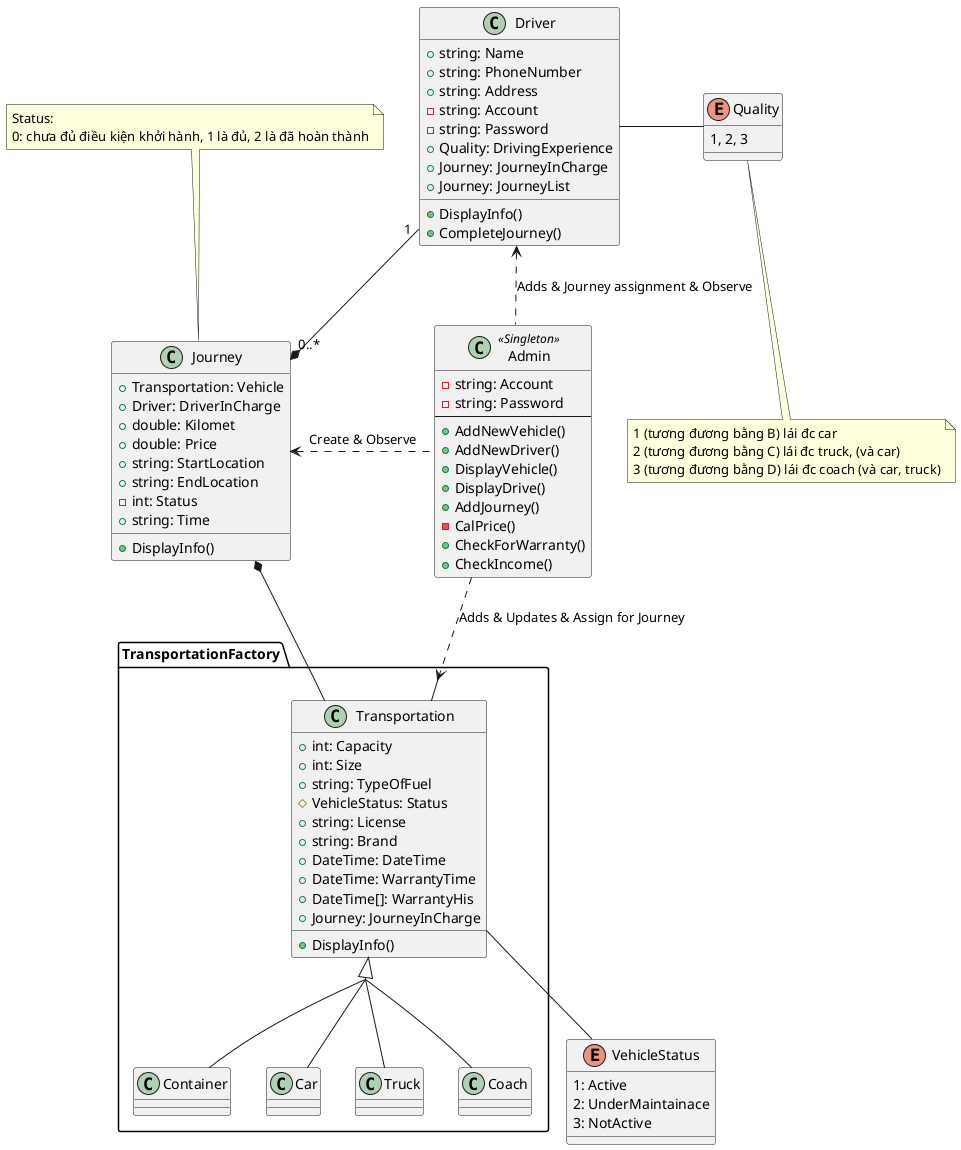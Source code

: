 @startuml quan_ly_xe
skinparam groupInheritance 3

package TransportationFactory <<Folder>>{

    class Transportation{
        + int: Capacity
        + int: Size
        + string: TypeOfFuel
        # VehicleStatus: Status
        + string: License
        + string: Brand
        + DateTime: DateTime
        + DateTime: WarrantyTime
        + DateTime[]: WarrantyHis
        + Journey: JourneyInCharge
        + DisplayInfo()
    }

    class Container{  
    }

    class Car{
    }

    class Truck{
    }

    class Coach {
    }
}

enum VehicleStatus{
    1: Active
    2: UnderMaintainace
    3: NotActive
}
class Driver{
    + string: Name
    + string: PhoneNumber
    + string: Address
    - string: Account
    - string: Password
    + Quality: DrivingExperience
    + Journey: JourneyInCharge
    + Journey: JourneyList
    + DisplayInfo()
    + CompleteJourney() 
}

class Journey{
    + Transportation: Vehicle
    + Driver: DriverInCharge
    + double: Kilomet
    + double: Price
    + string: StartLocation
    + string: EndLocation
    - int: Status
    + string: Time
    + DisplayInfo()
}

note top of Journey
Status:
0: chưa đủ điều kiện khởi hành, 1 là đủ, 2 là đã hoàn thành
end note

class Admin <<Singleton>>{
    - string: Account
    - string: Password
    --
    + AddNewVehicle()
    + AddNewDriver()
    + DisplayVehicle()
    + DisplayDrive()
    + AddJourney()
    - CalPrice()
    + CheckForWarranty()
    + CheckIncome()
}

enum Quality{
    1, 2, 3
}

note bottom of Quality
1 (tương đương bằng B) lái đc car 
2 (tương đương bằng C) lái đc truck, (và car)
3 (tương đương bằng D) lái đc coach (và car, truck)
end note

Transportation <|-- Truck
Transportation <|-- Car
Transportation <|-- Coach
Transportation <|-- Container
Driver -right- Quality
Driver "1"-down-* "0..*"Journey
VehicleStatus -up- Transportation
Admin -down[dashed]-> Transportation: Adds & Updates & Assign for Journey
Admin -left[dashed]-> Driver: Adds & Journey assignment & Observe
Journey <-right[dashed]- Admin: Create & Observe
Transportation -left-*Journey
@enduml